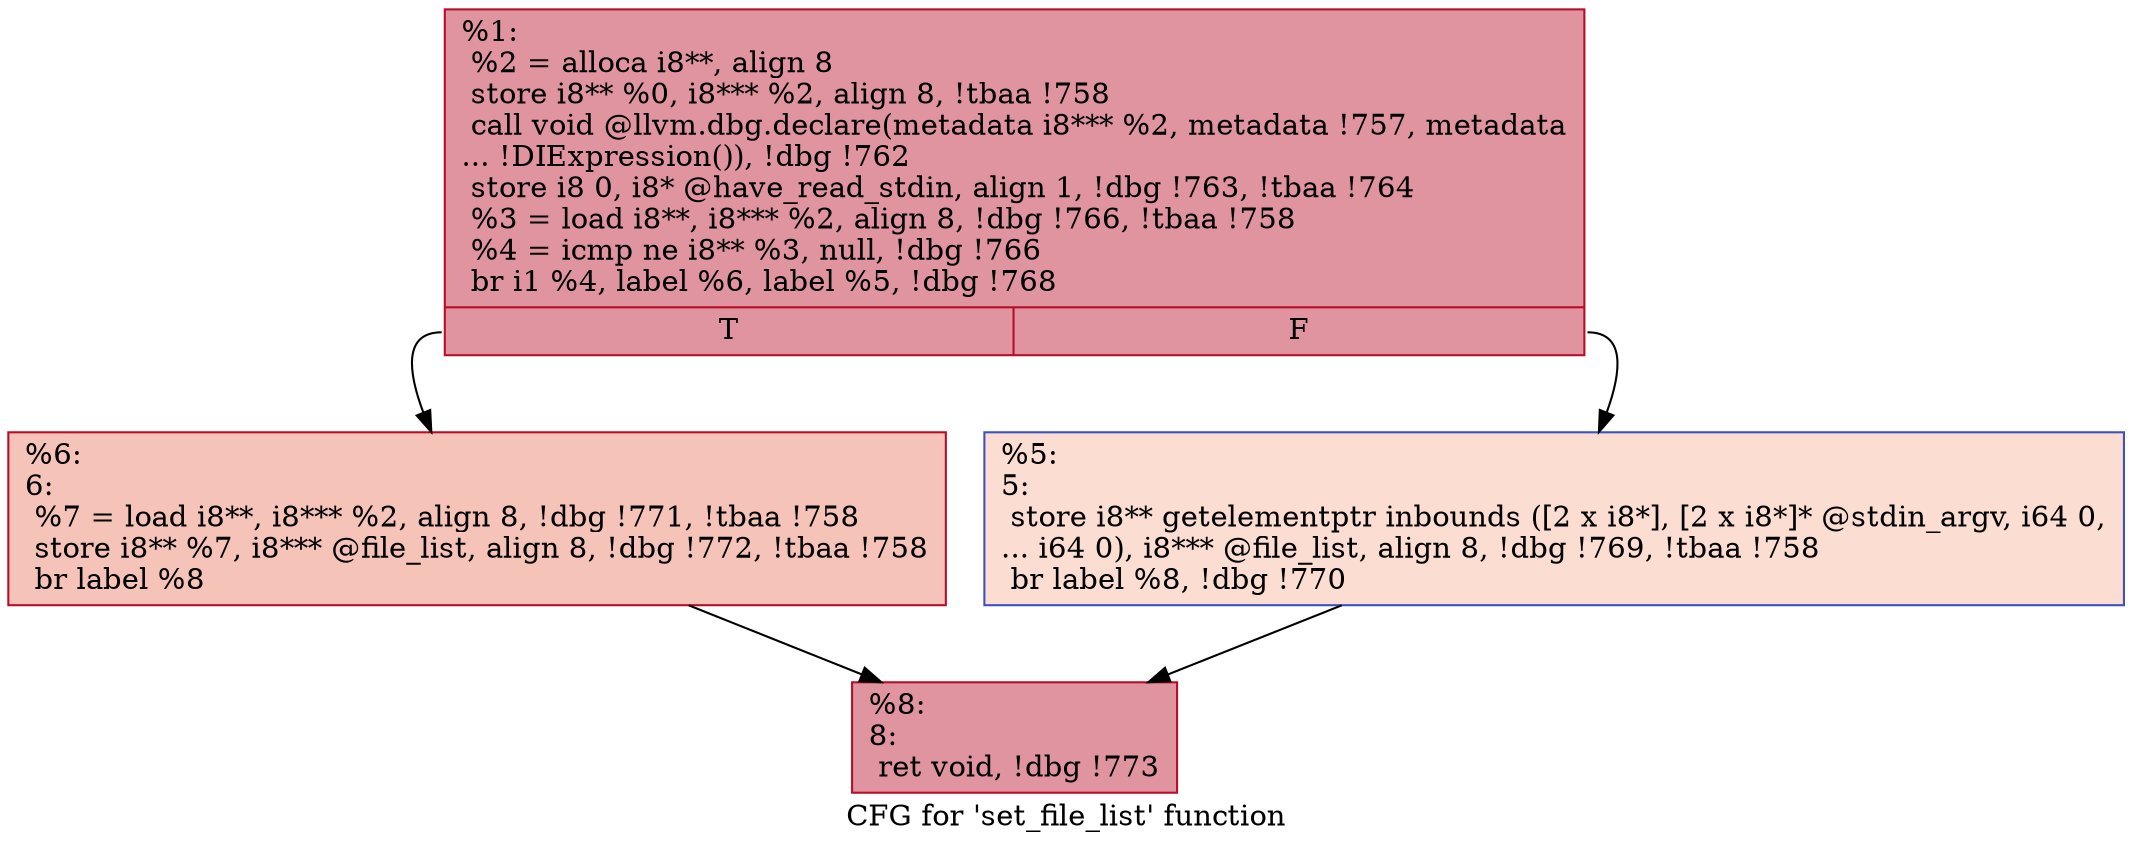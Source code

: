 digraph "CFG for 'set_file_list' function" {
	label="CFG for 'set_file_list' function";

	Node0x7af5b0 [shape=record,color="#b70d28ff", style=filled, fillcolor="#b70d2870",label="{%1:\l  %2 = alloca i8**, align 8\l  store i8** %0, i8*** %2, align 8, !tbaa !758\l  call void @llvm.dbg.declare(metadata i8*** %2, metadata !757, metadata\l... !DIExpression()), !dbg !762\l  store i8 0, i8* @have_read_stdin, align 1, !dbg !763, !tbaa !764\l  %3 = load i8**, i8*** %2, align 8, !dbg !766, !tbaa !758\l  %4 = icmp ne i8** %3, null, !dbg !766\l  br i1 %4, label %6, label %5, !dbg !768\l|{<s0>T|<s1>F}}"];
	Node0x7af5b0:s0 -> Node0x7af680;
	Node0x7af5b0:s1 -> Node0x7af630;
	Node0x7af630 [shape=record,color="#3d50c3ff", style=filled, fillcolor="#f7b39670",label="{%5:\l5:                                                \l  store i8** getelementptr inbounds ([2 x i8*], [2 x i8*]* @stdin_argv, i64 0,\l... i64 0), i8*** @file_list, align 8, !dbg !769, !tbaa !758\l  br label %8, !dbg !770\l}"];
	Node0x7af630 -> Node0x7af6d0;
	Node0x7af680 [shape=record,color="#b70d28ff", style=filled, fillcolor="#e8765c70",label="{%6:\l6:                                                \l  %7 = load i8**, i8*** %2, align 8, !dbg !771, !tbaa !758\l  store i8** %7, i8*** @file_list, align 8, !dbg !772, !tbaa !758\l  br label %8\l}"];
	Node0x7af680 -> Node0x7af6d0;
	Node0x7af6d0 [shape=record,color="#b70d28ff", style=filled, fillcolor="#b70d2870",label="{%8:\l8:                                                \l  ret void, !dbg !773\l}"];
}
